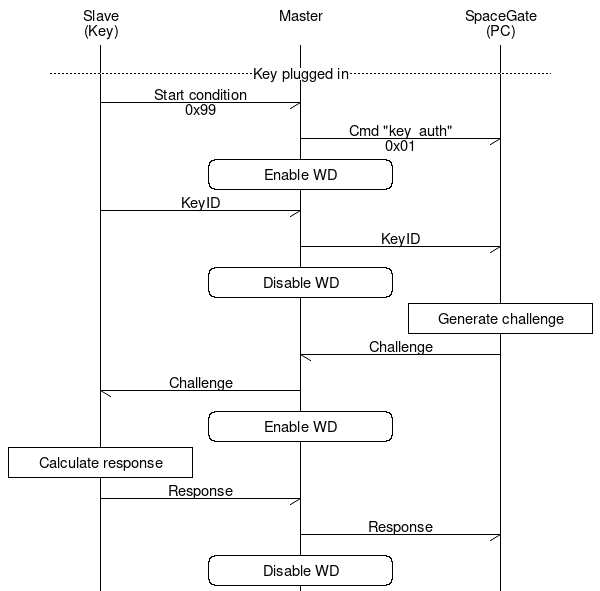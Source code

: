 msc {
  a [label="Slave\n(Key)"], b [label="Master\n"], c [label="SpaceGate\n(PC)"];
  |||;
  --- [label="Key plugged in"];
  a->b [label="Start condition\n0x99"];
  b->c [label="Cmd \"key_auth\"\n0x01"];

  b rbox b [label="Enable WD"];
  a->b [label="KeyID"];
  b->c [label="KeyID"];
  b rbox b [label="Disable WD"];

  c box c [label="Generate challenge"];

  b<-c [label="Challenge"];
  a<-b [label="Challenge"];

  b rbox b [label="Enable WD"];
  a box a [label="Calculate response"];

  a->b [label="Response"];
  b->c [label="Response"];
  b rbox b [label="Disable WD"];
}
